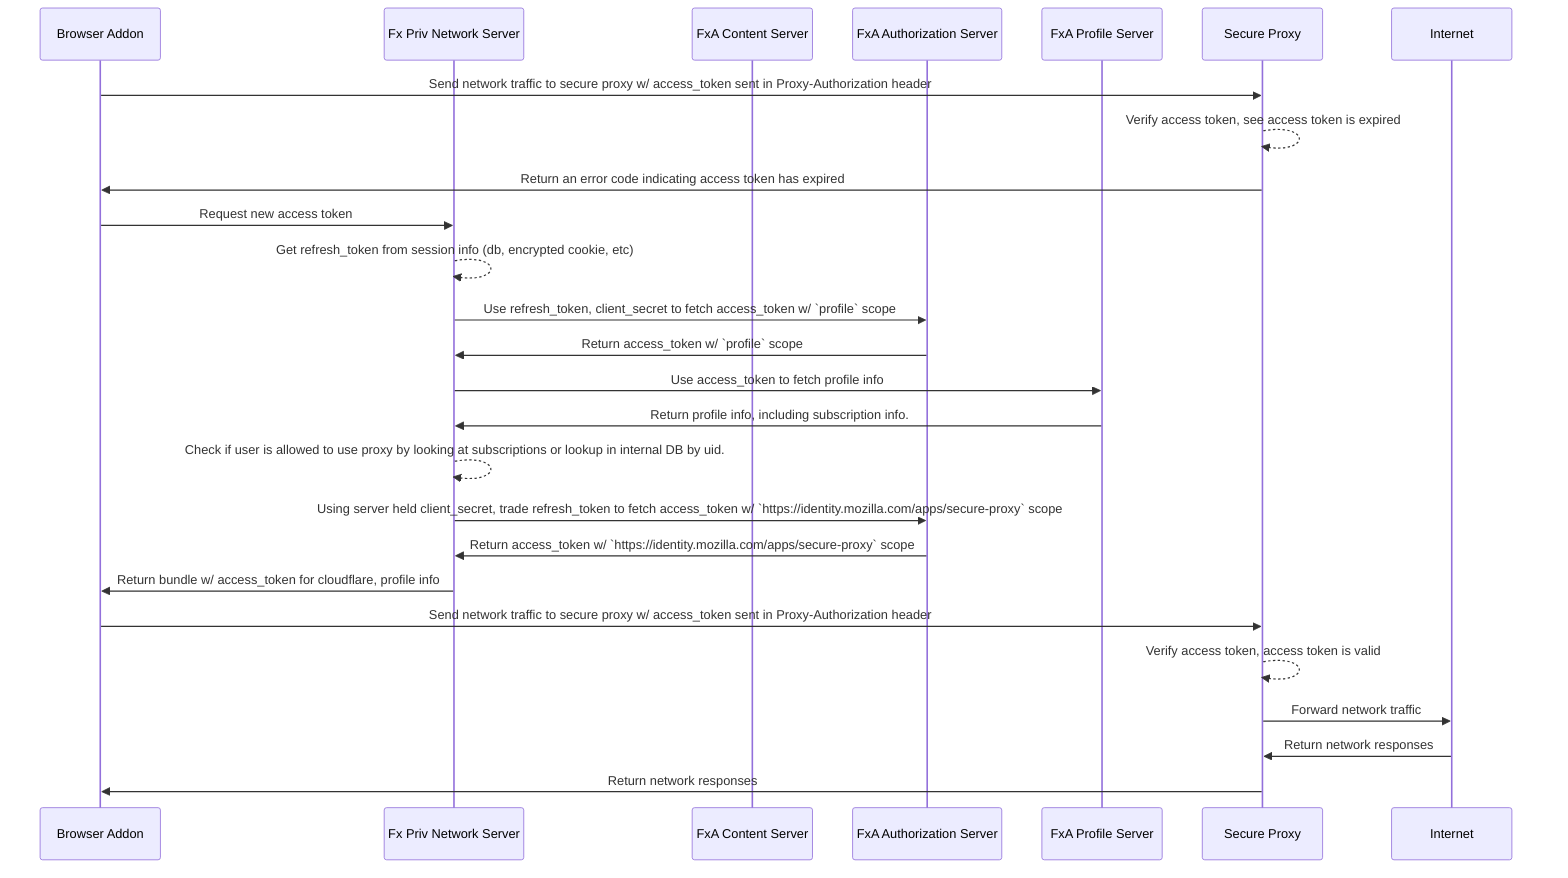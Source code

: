 sequenceDiagram
participant UA as Browser Addon
participant FPN as Fx Priv Network Server
participant FxA as FxA Content Server
participant FxAA as FxA Authorization Server
participant FxAP as FxA Profile Server
participant SP as Secure Proxy
participant IN as Internet

UA->>SP: Send network traffic to secure proxy w/ access_token sent in Proxy-Authorization header
SP-->>SP: Verify access token, see access token is expired
SP->>UA: Return an error code indicating access token has expired
UA->>FPN: Request new access token
FPN-->>FPN: Get refresh_token from session info (db, encrypted cookie, etc)
FPN->>FxAA: Use refresh_token, client_secret to fetch access_token w/ `profile` scope
FxAA->>FPN: Return access_token w/ `profile` scope
FPN->>FxAP: Use access_token to fetch profile info
FxAP->>FPN: Return profile info, including subscription info.
FPN-->>FPN: Check if user is allowed to use proxy by looking at subscriptions or lookup in internal DB by uid.
FPN->>FxAA: Using server held client_secret, trade refresh_token to fetch access_token w/ `https://identity.mozilla.com/apps/secure-proxy` scope
FxAA->>FPN: Return access_token w/ `https://identity.mozilla.com/apps/secure-proxy` scope
FPN->>UA: Return bundle w/ access_token for cloudflare, profile info
UA->>SP: Send network traffic to secure proxy w/ access_token sent in Proxy-Authorization header
SP-->>SP: Verify access token, access token is valid
SP->>IN: Forward network traffic
IN->>SP: Return network responses
SP->>UA: Return network responses